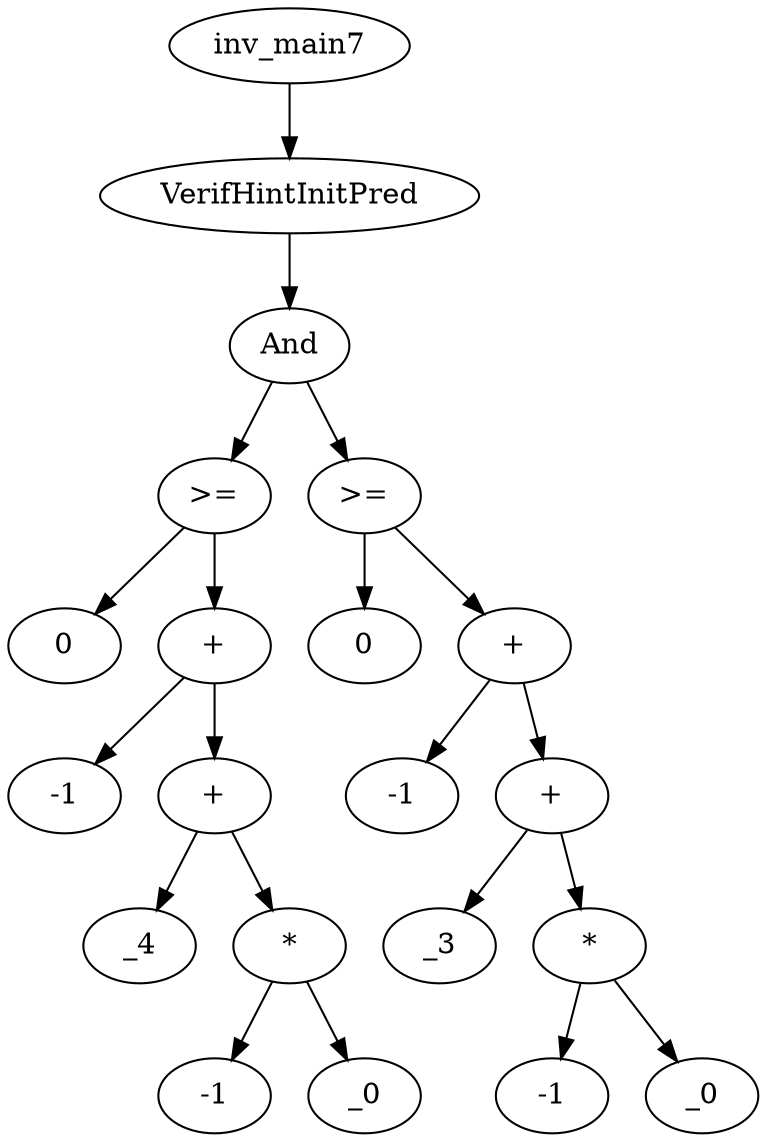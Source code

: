 digraph dag {
0 [label="inv_main7"];
1 [label="VerifHintInitPred"];
2 [label="And"];
3 [label=">="];
4 [label="0"];
5 [label="+"];
6 [label="-1"];
7 [label="+"];
8 [label="_4"];
9 [label="*"];
10 [label="-1"];
11 [label="_0"];
12 [label=">="];
13 [label="0"];
14 [label="+"];
15 [label="-1"];
16 [label="+"];
17 [label="_3"];
18 [label="*"];
19 [label="-1"];
20 [label="_0"];
0->1
1->2
2->3
2 -> 12
3->5
3 -> 4
5->7
5 -> 6
7->9
7 -> 8
9->11
9 -> 10
12->14
12 -> 13
14->16
14 -> 15
16->18
16 -> 17
18->20
18 -> 19
}
